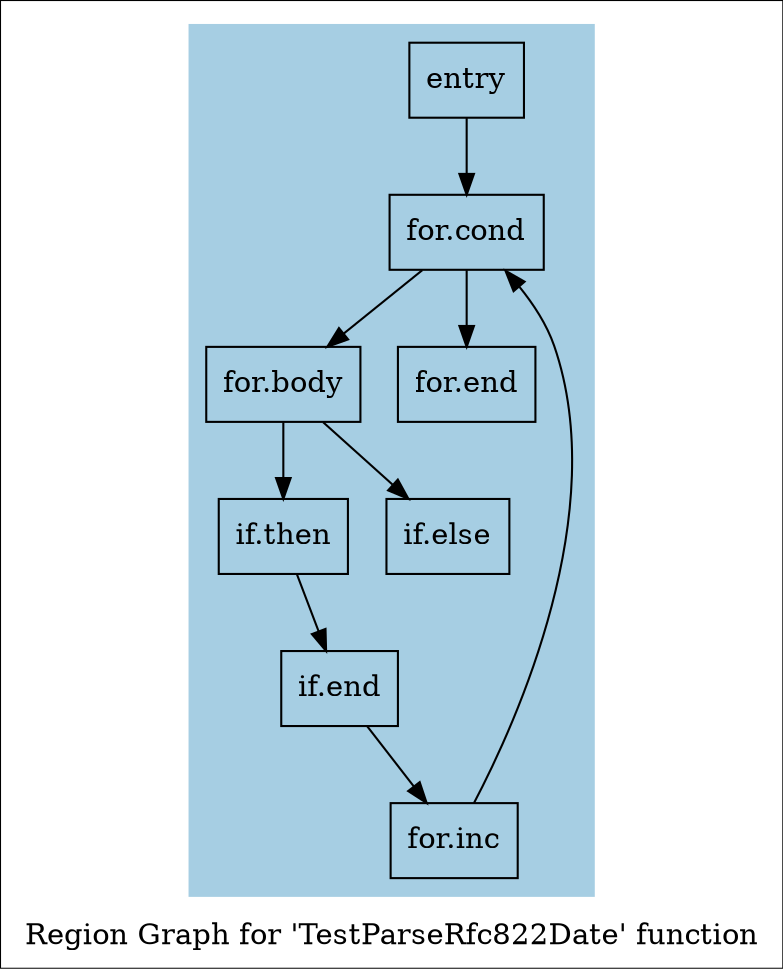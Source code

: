 digraph "Region Graph for 'TestParseRfc822Date' function" {
	label="Region Graph for 'TestParseRfc822Date' function";

	Node0xa43790 [shape=record,label="{entry}"];
	Node0xa43790 -> Node0x9c2c80;
	Node0x9c2c80 [shape=record,label="{for.cond}"];
	Node0x9c2c80 -> Node0xa44700;
	Node0x9c2c80 -> Node0xa45250;
	Node0xa44700 [shape=record,label="{for.body}"];
	Node0xa44700 -> Node0xa34e00;
	Node0xa44700 -> Node0xa48a80;
	Node0xa34e00 [shape=record,label="{if.then}"];
	Node0xa34e00 -> Node0xa3c8d0;
	Node0xa3c8d0 [shape=record,label="{if.end}"];
	Node0xa3c8d0 -> Node0xa411e0;
	Node0xa411e0 [shape=record,label="{for.inc}"];
	Node0xa411e0 -> Node0x9c2c80;
	Node0xa48a80 [shape=record,label="{if.else}"];
	Node0xa45250 [shape=record,label="{for.end}"];
	colorscheme = "paired12"
        subgraph cluster_0x9c78b0 {
          label = "";
          style = filled;
          color = 1
          Node0xa43790;
          Node0x9c2c80;
          Node0xa44700;
          Node0xa34e00;
          Node0xa3c8d0;
          Node0xa411e0;
          Node0xa48a80;
          Node0xa45250;
        }
}

